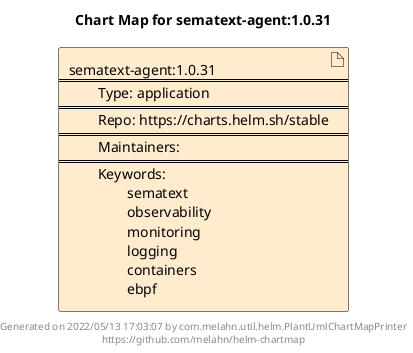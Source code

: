 @startuml
skinparam linetype ortho
skinparam backgroundColor white
skinparam usecaseBorderColor black
skinparam usecaseArrowColor LightSlateGray
skinparam artifactBorderColor black
skinparam artifactArrowColor LightSlateGray

title Chart Map for sematext-agent:1.0.31

'There is one referenced Helm Chart
artifact "sematext-agent:1.0.31\n====\n\tType: application\n====\n\tRepo: https://charts.helm.sh/stable\n====\n\tMaintainers: \n====\n\tKeywords: \n\t\tsematext\n\t\tobservability\n\t\tmonitoring\n\t\tlogging\n\t\tcontainers\n\t\tebpf" as sematext_agent_1_0_31 #BlanchedAlmond

'There are 0 referenced Docker Images

'Chart Dependencies

center footer Generated on 2022/05/13 17:03:07 by com.melahn.util.helm.PlantUmlChartMapPrinter\nhttps://github.com/melahn/helm-chartmap
@enduml
